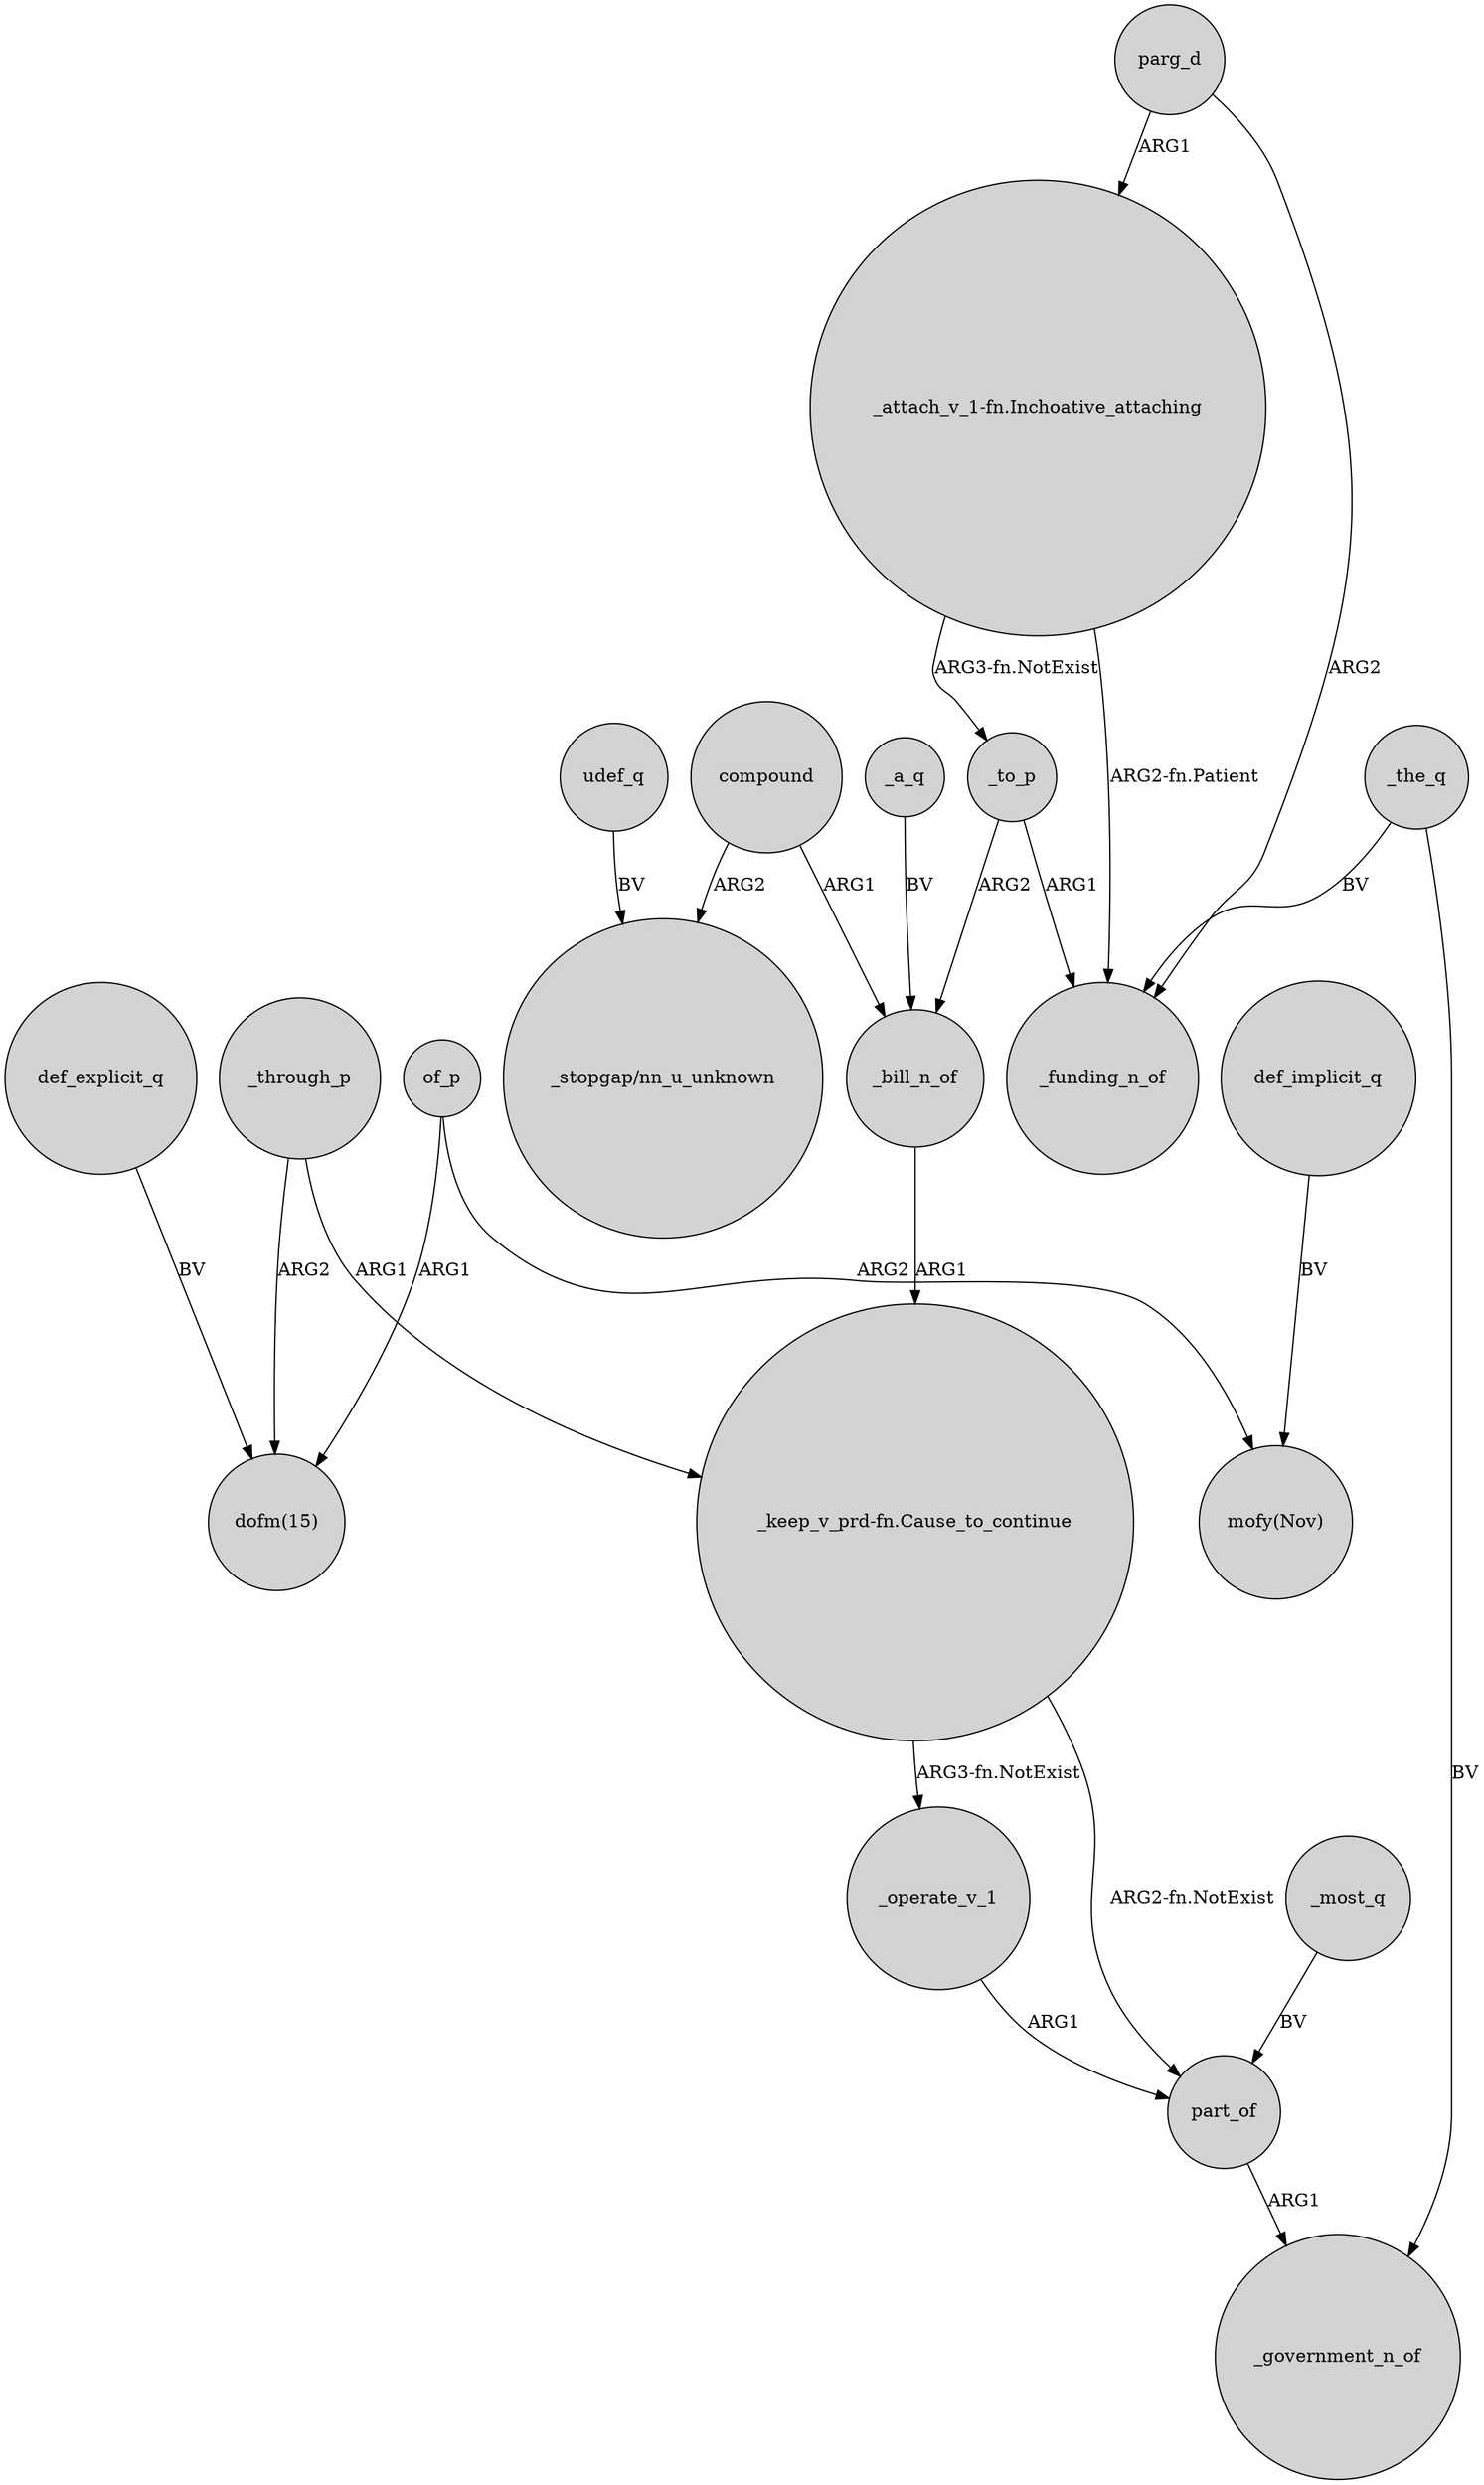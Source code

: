 digraph {
	node [shape=circle style=filled]
	def_explicit_q -> "dofm(15)" [label=BV]
	_through_p -> "_keep_v_prd-fn.Cause_to_continue" [label=ARG1]
	compound -> _bill_n_of [label=ARG1]
	"_keep_v_prd-fn.Cause_to_continue" -> _operate_v_1 [label="ARG3-fn.NotExist"]
	_a_q -> _bill_n_of [label=BV]
	"_attach_v_1-fn.Inchoative_attaching" -> _to_p [label="ARG3-fn.NotExist"]
	udef_q -> "_stopgap/nn_u_unknown" [label=BV]
	_to_p -> _bill_n_of [label=ARG2]
	parg_d -> "_attach_v_1-fn.Inchoative_attaching" [label=ARG1]
	_bill_n_of -> "_keep_v_prd-fn.Cause_to_continue" [label=ARG1]
	_the_q -> _funding_n_of [label=BV]
	"_keep_v_prd-fn.Cause_to_continue" -> part_of [label="ARG2-fn.NotExist"]
	parg_d -> _funding_n_of [label=ARG2]
	_operate_v_1 -> part_of [label=ARG1]
	part_of -> _government_n_of [label=ARG1]
	"_attach_v_1-fn.Inchoative_attaching" -> _funding_n_of [label="ARG2-fn.Patient"]
	_most_q -> part_of [label=BV]
	_the_q -> _government_n_of [label=BV]
	_to_p -> _funding_n_of [label=ARG1]
	_through_p -> "dofm(15)" [label=ARG2]
	of_p -> "mofy(Nov)" [label=ARG2]
	def_implicit_q -> "mofy(Nov)" [label=BV]
	of_p -> "dofm(15)" [label=ARG1]
	compound -> "_stopgap/nn_u_unknown" [label=ARG2]
}

